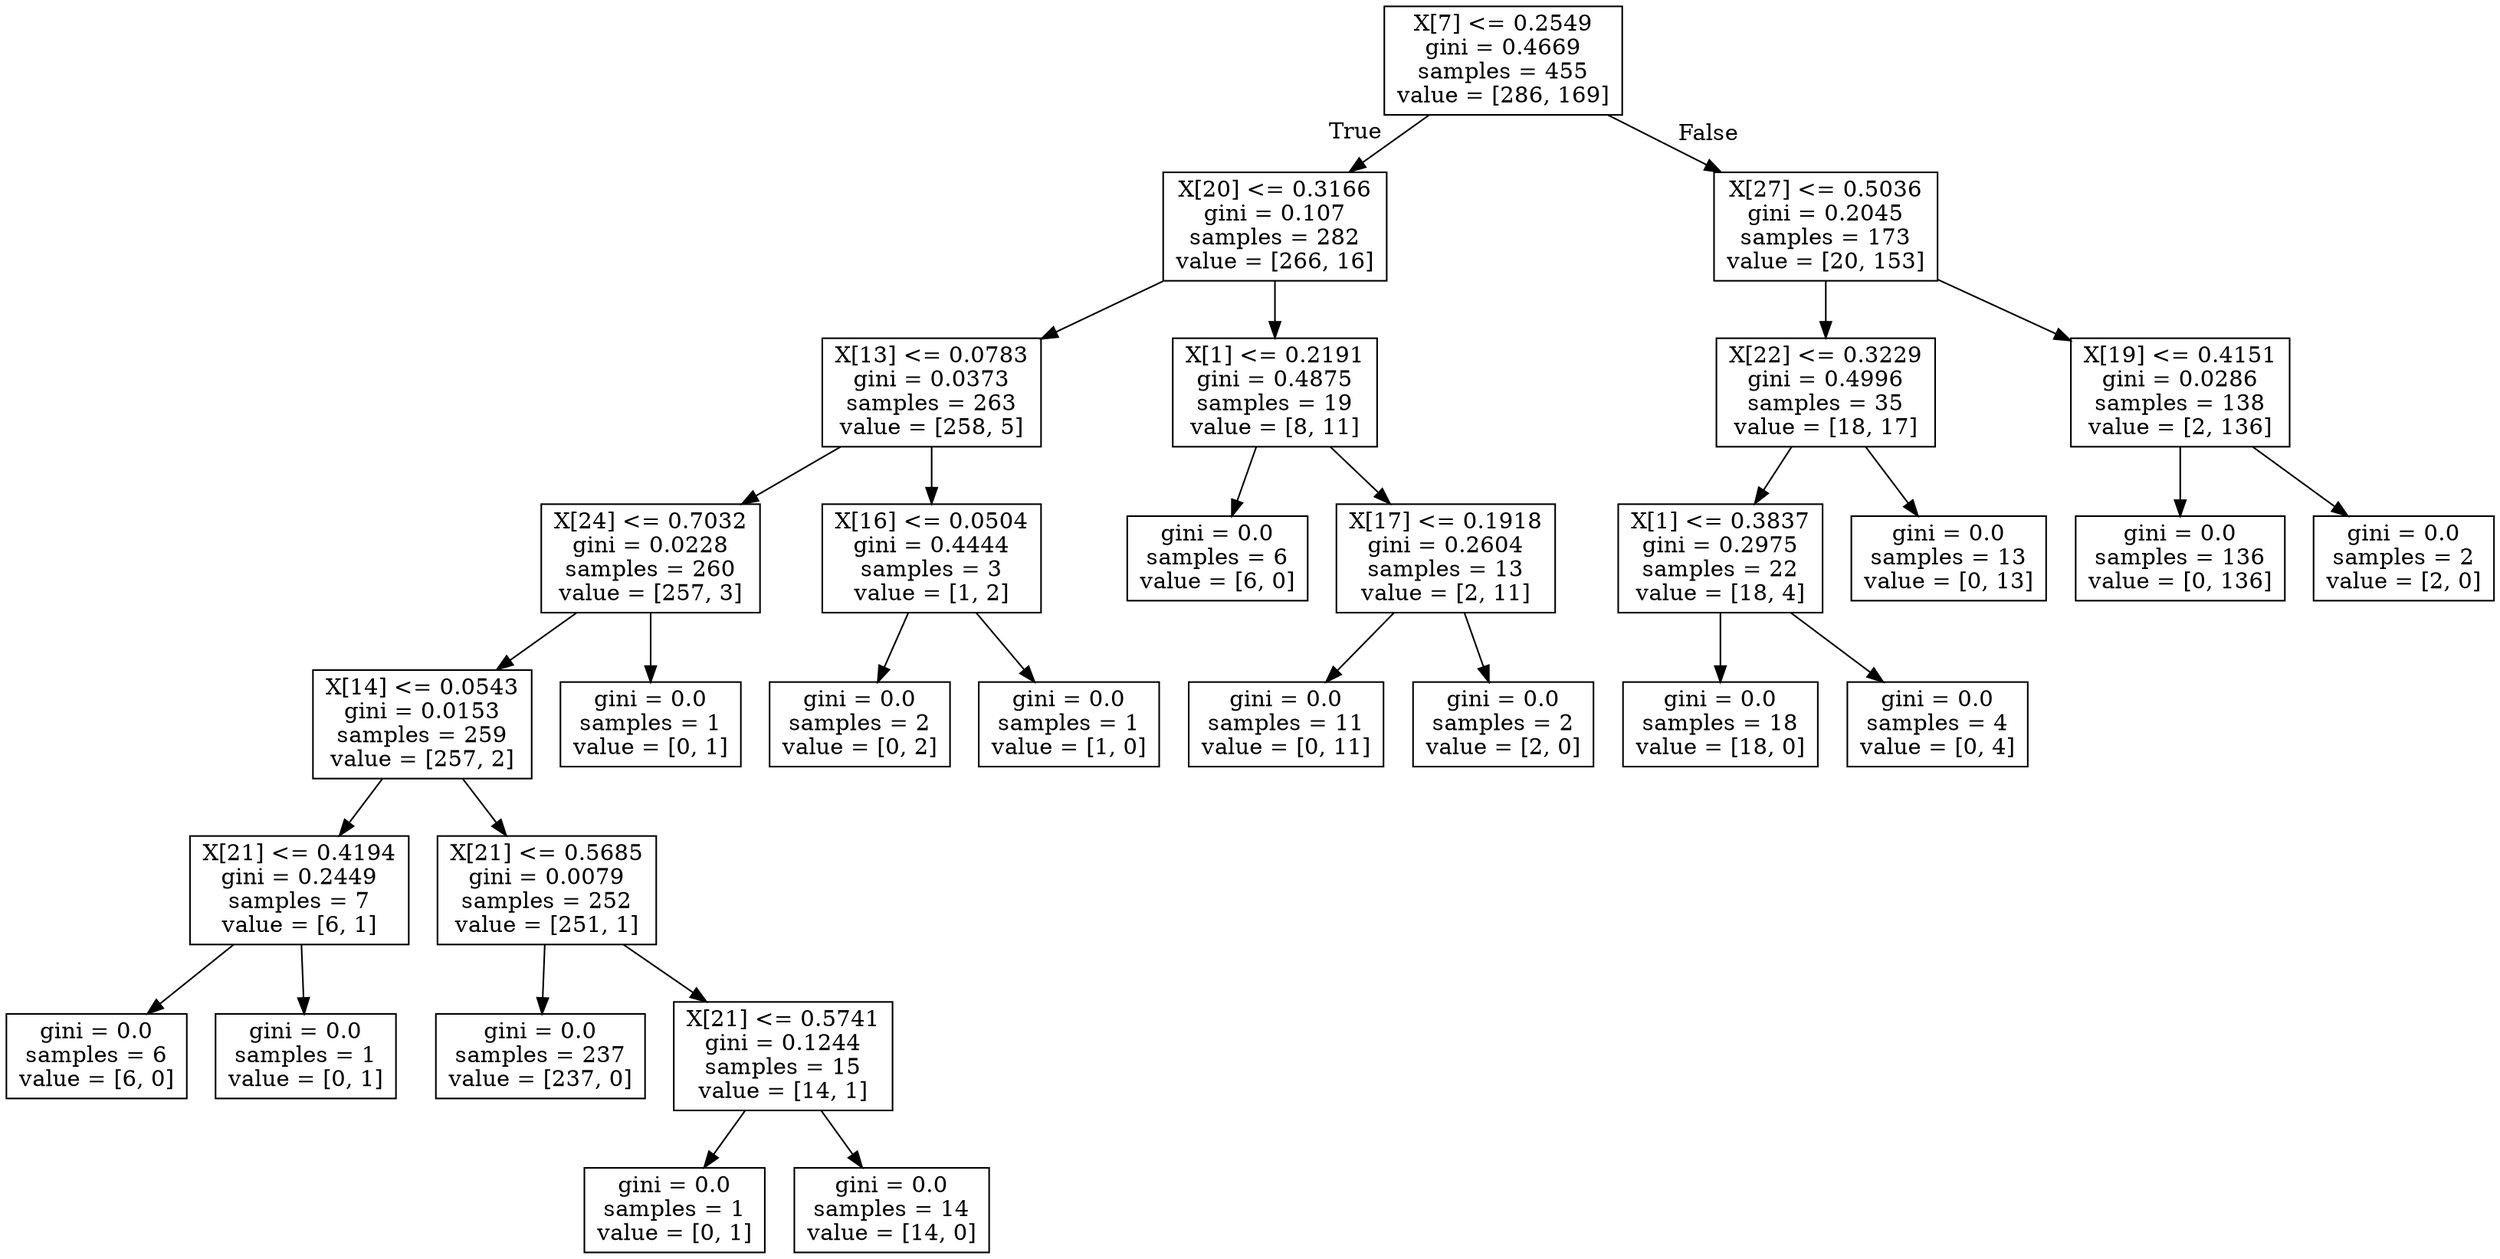 digraph Tree {
node [shape=box] ;
0 [label="X[7] <= 0.2549\ngini = 0.4669\nsamples = 455\nvalue = [286, 169]"] ;
1 [label="X[20] <= 0.3166\ngini = 0.107\nsamples = 282\nvalue = [266, 16]"] ;
0 -> 1 [labeldistance=2.5, labelangle=45, headlabel="True"] ;
2 [label="X[13] <= 0.0783\ngini = 0.0373\nsamples = 263\nvalue = [258, 5]"] ;
1 -> 2 ;
3 [label="X[24] <= 0.7032\ngini = 0.0228\nsamples = 260\nvalue = [257, 3]"] ;
2 -> 3 ;
4 [label="X[14] <= 0.0543\ngini = 0.0153\nsamples = 259\nvalue = [257, 2]"] ;
3 -> 4 ;
5 [label="X[21] <= 0.4194\ngini = 0.2449\nsamples = 7\nvalue = [6, 1]"] ;
4 -> 5 ;
6 [label="gini = 0.0\nsamples = 6\nvalue = [6, 0]"] ;
5 -> 6 ;
7 [label="gini = 0.0\nsamples = 1\nvalue = [0, 1]"] ;
5 -> 7 ;
8 [label="X[21] <= 0.5685\ngini = 0.0079\nsamples = 252\nvalue = [251, 1]"] ;
4 -> 8 ;
9 [label="gini = 0.0\nsamples = 237\nvalue = [237, 0]"] ;
8 -> 9 ;
10 [label="X[21] <= 0.5741\ngini = 0.1244\nsamples = 15\nvalue = [14, 1]"] ;
8 -> 10 ;
11 [label="gini = 0.0\nsamples = 1\nvalue = [0, 1]"] ;
10 -> 11 ;
12 [label="gini = 0.0\nsamples = 14\nvalue = [14, 0]"] ;
10 -> 12 ;
13 [label="gini = 0.0\nsamples = 1\nvalue = [0, 1]"] ;
3 -> 13 ;
14 [label="X[16] <= 0.0504\ngini = 0.4444\nsamples = 3\nvalue = [1, 2]"] ;
2 -> 14 ;
15 [label="gini = 0.0\nsamples = 2\nvalue = [0, 2]"] ;
14 -> 15 ;
16 [label="gini = 0.0\nsamples = 1\nvalue = [1, 0]"] ;
14 -> 16 ;
17 [label="X[1] <= 0.2191\ngini = 0.4875\nsamples = 19\nvalue = [8, 11]"] ;
1 -> 17 ;
18 [label="gini = 0.0\nsamples = 6\nvalue = [6, 0]"] ;
17 -> 18 ;
19 [label="X[17] <= 0.1918\ngini = 0.2604\nsamples = 13\nvalue = [2, 11]"] ;
17 -> 19 ;
20 [label="gini = 0.0\nsamples = 11\nvalue = [0, 11]"] ;
19 -> 20 ;
21 [label="gini = 0.0\nsamples = 2\nvalue = [2, 0]"] ;
19 -> 21 ;
22 [label="X[27] <= 0.5036\ngini = 0.2045\nsamples = 173\nvalue = [20, 153]"] ;
0 -> 22 [labeldistance=2.5, labelangle=-45, headlabel="False"] ;
23 [label="X[22] <= 0.3229\ngini = 0.4996\nsamples = 35\nvalue = [18, 17]"] ;
22 -> 23 ;
24 [label="X[1] <= 0.3837\ngini = 0.2975\nsamples = 22\nvalue = [18, 4]"] ;
23 -> 24 ;
25 [label="gini = 0.0\nsamples = 18\nvalue = [18, 0]"] ;
24 -> 25 ;
26 [label="gini = 0.0\nsamples = 4\nvalue = [0, 4]"] ;
24 -> 26 ;
27 [label="gini = 0.0\nsamples = 13\nvalue = [0, 13]"] ;
23 -> 27 ;
28 [label="X[19] <= 0.4151\ngini = 0.0286\nsamples = 138\nvalue = [2, 136]"] ;
22 -> 28 ;
29 [label="gini = 0.0\nsamples = 136\nvalue = [0, 136]"] ;
28 -> 29 ;
30 [label="gini = 0.0\nsamples = 2\nvalue = [2, 0]"] ;
28 -> 30 ;
}